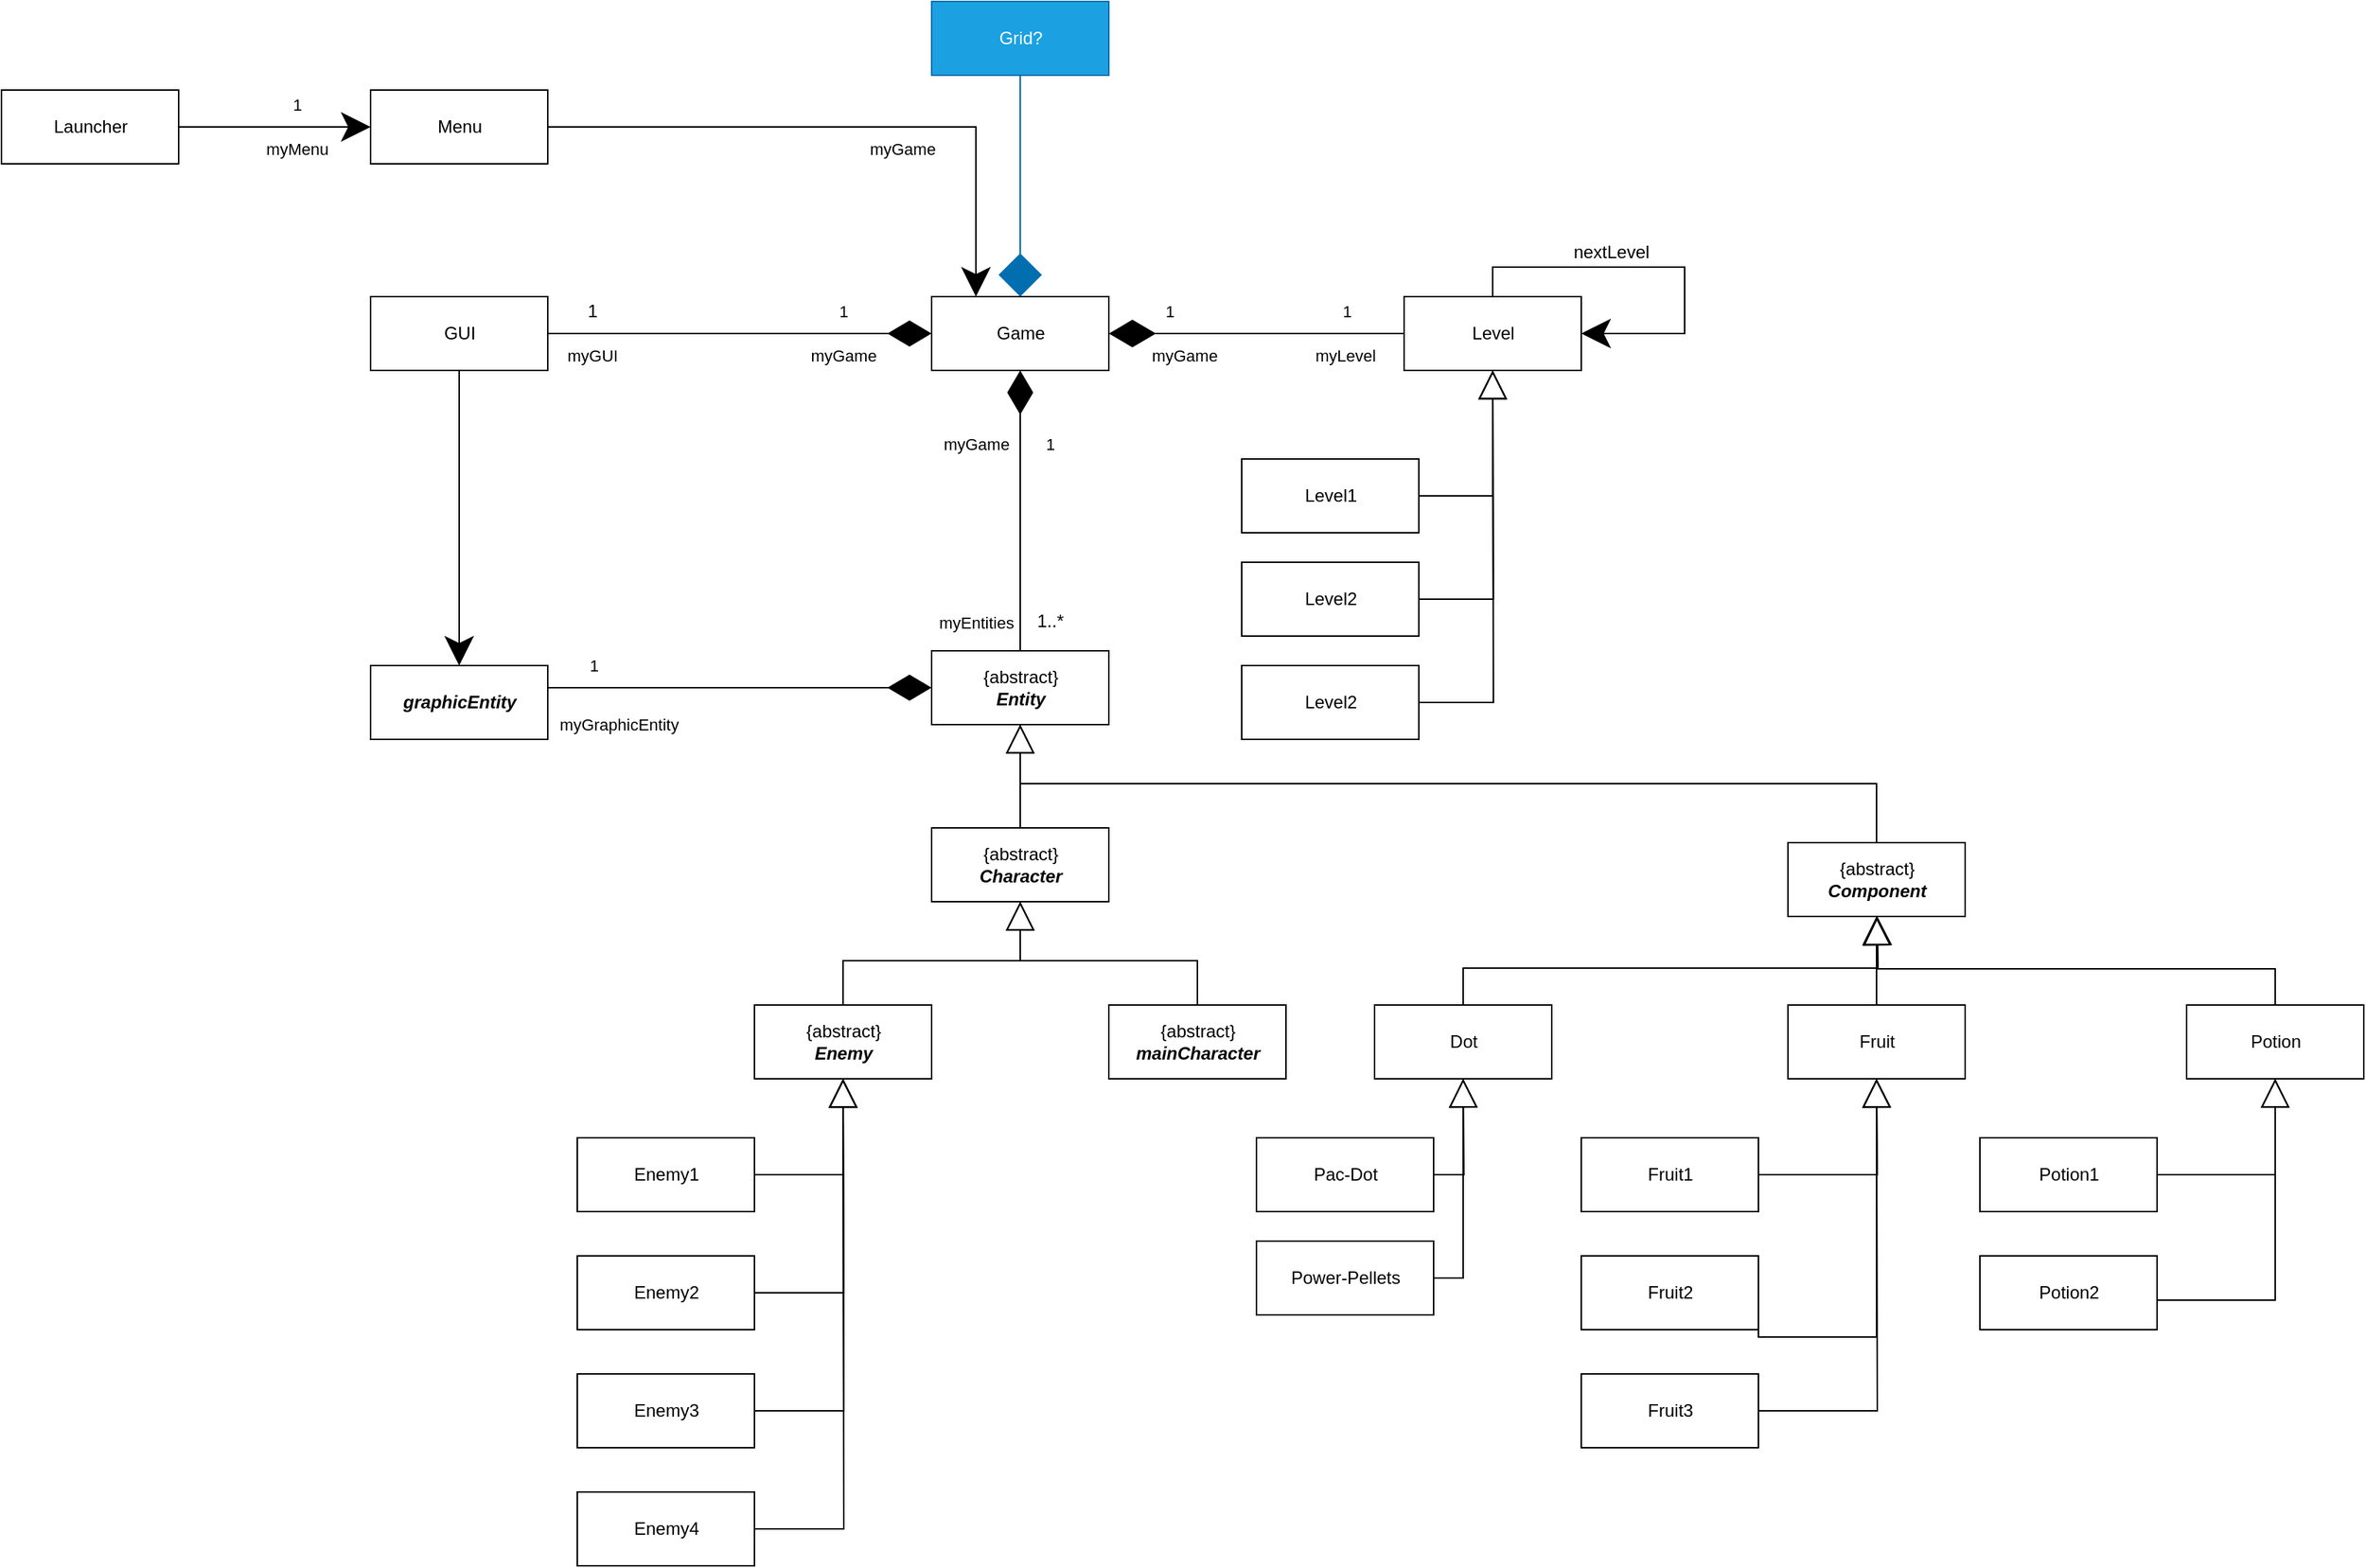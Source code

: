 <mxfile version="15.4.0" type="device"><diagram id="rgOtzaojxbTMPeI4ttVm" name="Page-2"><mxGraphModel dx="2031" dy="3389" grid="1" gridSize="10" guides="1" tooltips="1" connect="1" arrows="1" fold="1" page="1" pageScale="1" pageWidth="850" pageHeight="1100" math="0" shadow="0"><root><mxCell id="AG3XUpu-7I9JmcjuGgwK-0"/><mxCell id="AG3XUpu-7I9JmcjuGgwK-1" parent="AG3XUpu-7I9JmcjuGgwK-0"/><mxCell id="0a0UYF7ZRbAUjeiK1ORL-1" style="edgeStyle=orthogonalEdgeStyle;rounded=0;orthogonalLoop=1;jettySize=auto;html=1;exitX=1;exitY=0.5;exitDx=0;exitDy=0;entryX=0.5;entryY=1;entryDx=0;entryDy=0;endArrow=block;endFill=0;startSize=15;endSize=17;" edge="1" parent="AG3XUpu-7I9JmcjuGgwK-1" source="L0cIFT9YZFu0lG78fWCX-1" target="L0cIFT9YZFu0lG78fWCX-10"><mxGeometry relative="1" as="geometry"/></mxCell><mxCell id="L0cIFT9YZFu0lG78fWCX-1" value="Enemy1" style="html=1;" vertex="1" parent="AG3XUpu-7I9JmcjuGgwK-1"><mxGeometry x="1020" y="-480" width="120" height="50" as="geometry"/></mxCell><mxCell id="0a0UYF7ZRbAUjeiK1ORL-2" style="edgeStyle=orthogonalEdgeStyle;rounded=0;orthogonalLoop=1;jettySize=auto;html=1;exitX=1;exitY=0.5;exitDx=0;exitDy=0;endArrow=block;endFill=0;startSize=15;endSize=17;" edge="1" parent="AG3XUpu-7I9JmcjuGgwK-1" source="L0cIFT9YZFu0lG78fWCX-2"><mxGeometry relative="1" as="geometry"><mxPoint x="1200" y="-520" as="targetPoint"/></mxGeometry></mxCell><mxCell id="L0cIFT9YZFu0lG78fWCX-2" value="Enemy2" style="html=1;" vertex="1" parent="AG3XUpu-7I9JmcjuGgwK-1"><mxGeometry x="1020" y="-400" width="120" height="50" as="geometry"/></mxCell><mxCell id="0a0UYF7ZRbAUjeiK1ORL-3" style="edgeStyle=orthogonalEdgeStyle;rounded=0;orthogonalLoop=1;jettySize=auto;html=1;exitX=1;exitY=0.5;exitDx=0;exitDy=0;endArrow=block;endFill=0;startSize=15;endSize=17;" edge="1" parent="AG3XUpu-7I9JmcjuGgwK-1" source="L0cIFT9YZFu0lG78fWCX-3"><mxGeometry relative="1" as="geometry"><mxPoint x="1200" y="-520" as="targetPoint"/></mxGeometry></mxCell><mxCell id="L0cIFT9YZFu0lG78fWCX-3" value="Enemy3" style="html=1;" vertex="1" parent="AG3XUpu-7I9JmcjuGgwK-1"><mxGeometry x="1020" y="-320" width="120" height="50" as="geometry"/></mxCell><mxCell id="0a0UYF7ZRbAUjeiK1ORL-4" style="edgeStyle=orthogonalEdgeStyle;rounded=0;orthogonalLoop=1;jettySize=auto;html=1;exitX=1;exitY=0.5;exitDx=0;exitDy=0;endArrow=block;endFill=0;startSize=15;endSize=17;" edge="1" parent="AG3XUpu-7I9JmcjuGgwK-1" source="L0cIFT9YZFu0lG78fWCX-4"><mxGeometry relative="1" as="geometry"><mxPoint x="1200" y="-520" as="targetPoint"/></mxGeometry></mxCell><mxCell id="L0cIFT9YZFu0lG78fWCX-4" value="Enemy4" style="html=1;" vertex="1" parent="AG3XUpu-7I9JmcjuGgwK-1"><mxGeometry x="1020" y="-240" width="120" height="50" as="geometry"/></mxCell><mxCell id="Bkps4aP8pu1sWz_GCWFU-3" style="edgeStyle=orthogonalEdgeStyle;rounded=0;orthogonalLoop=1;jettySize=auto;html=1;exitX=0.5;exitY=0;exitDx=0;exitDy=0;entryX=0.5;entryY=1;entryDx=0;entryDy=0;endArrow=block;endFill=0;startSize=15;endSize=17;" edge="1" parent="AG3XUpu-7I9JmcjuGgwK-1" source="L0cIFT9YZFu0lG78fWCX-10" target="L0cIFT9YZFu0lG78fWCX-13"><mxGeometry relative="1" as="geometry"/></mxCell><mxCell id="L0cIFT9YZFu0lG78fWCX-10" value="&lt;span&gt;{abstract}&lt;/span&gt;&lt;br&gt;&lt;b&gt;&lt;i&gt;Enemy&lt;/i&gt;&lt;/b&gt;" style="html=1;" vertex="1" parent="AG3XUpu-7I9JmcjuGgwK-1"><mxGeometry x="1140" y="-570" width="120" height="50" as="geometry"/></mxCell><mxCell id="0a0UYF7ZRbAUjeiK1ORL-6" style="edgeStyle=orthogonalEdgeStyle;rounded=0;orthogonalLoop=1;jettySize=auto;html=1;exitX=0.5;exitY=0;exitDx=0;exitDy=0;entryX=0.5;entryY=1;entryDx=0;entryDy=0;endArrow=block;endFill=0;startSize=15;endSize=17;" edge="1" parent="AG3XUpu-7I9JmcjuGgwK-1" source="L0cIFT9YZFu0lG78fWCX-13" target="0a0UYF7ZRbAUjeiK1ORL-5"><mxGeometry relative="1" as="geometry"/></mxCell><mxCell id="L0cIFT9YZFu0lG78fWCX-13" value="&lt;span&gt;{abstract}&lt;/span&gt;&lt;br&gt;&lt;b&gt;&lt;i&gt;Character&lt;/i&gt;&lt;/b&gt;" style="html=1;" vertex="1" parent="AG3XUpu-7I9JmcjuGgwK-1"><mxGeometry x="1260" y="-690" width="120" height="50" as="geometry"/></mxCell><mxCell id="0a0UYF7ZRbAUjeiK1ORL-0" style="edgeStyle=orthogonalEdgeStyle;rounded=0;orthogonalLoop=1;jettySize=auto;html=1;exitX=0.5;exitY=0;exitDx=0;exitDy=0;entryX=0.5;entryY=1;entryDx=0;entryDy=0;endArrow=block;endFill=0;startSize=15;endSize=17;" edge="1" parent="AG3XUpu-7I9JmcjuGgwK-1" source="Bkps4aP8pu1sWz_GCWFU-4" target="L0cIFT9YZFu0lG78fWCX-13"><mxGeometry relative="1" as="geometry"/></mxCell><mxCell id="Bkps4aP8pu1sWz_GCWFU-4" value="&lt;span&gt;{abstract}&lt;/span&gt;&lt;br&gt;&lt;b&gt;&lt;i&gt;mainCharacter&lt;/i&gt;&lt;/b&gt;" style="html=1;" vertex="1" parent="AG3XUpu-7I9JmcjuGgwK-1"><mxGeometry x="1380" y="-570" width="120" height="50" as="geometry"/></mxCell><mxCell id="0a0UYF7ZRbAUjeiK1ORL-8" value="myGraphicEntity" style="edgeStyle=orthogonalEdgeStyle;rounded=0;orthogonalLoop=1;jettySize=auto;html=1;exitX=0;exitY=0.5;exitDx=0;exitDy=0;entryX=1;entryY=0.5;entryDx=0;entryDy=0;endArrow=none;endFill=0;startSize=27;endSize=17;startArrow=diamondThin;startFill=1;" edge="1" parent="AG3XUpu-7I9JmcjuGgwK-1" source="0a0UYF7ZRbAUjeiK1ORL-5" target="0a0UYF7ZRbAUjeiK1ORL-7"><mxGeometry x="0.571" y="25" relative="1" as="geometry"><Array as="points"><mxPoint x="1190" y="-785"/><mxPoint x="1190" y="-785"/></Array><mxPoint as="offset"/></mxGeometry></mxCell><mxCell id="W7SoHMLFnVUkdS3oGqv3-13" value="1" style="edgeLabel;html=1;align=center;verticalAlign=middle;resizable=0;points=[];" vertex="1" connectable="0" parent="0a0UYF7ZRbAUjeiK1ORL-8"><mxGeometry x="-0.237" y="-1" relative="1" as="geometry"><mxPoint x="-126" y="-14" as="offset"/></mxGeometry></mxCell><mxCell id="0a0UYF7ZRbAUjeiK1ORL-5" value="&lt;span&gt;{abstract}&lt;/span&gt;&lt;br&gt;&lt;b&gt;&lt;i&gt;Entity&lt;/i&gt;&lt;/b&gt;" style="html=1;" vertex="1" parent="AG3XUpu-7I9JmcjuGgwK-1"><mxGeometry x="1260" y="-810" width="120" height="50" as="geometry"/></mxCell><mxCell id="0a0UYF7ZRbAUjeiK1ORL-7" value="&lt;b&gt;&lt;i&gt;graphicEntity&lt;/i&gt;&lt;/b&gt;" style="html=1;" vertex="1" parent="AG3XUpu-7I9JmcjuGgwK-1"><mxGeometry x="880" y="-800" width="120" height="50" as="geometry"/></mxCell><mxCell id="Q4rocyL7DwM3-g-niJmC-16" style="edgeStyle=orthogonalEdgeStyle;rounded=0;orthogonalLoop=1;jettySize=auto;html=1;exitX=0.5;exitY=0;exitDx=0;exitDy=0;entryX=0.5;entryY=1;entryDx=0;entryDy=0;startArrow=none;startFill=0;endArrow=block;endFill=0;startSize=27;endSize=17;" edge="1" parent="AG3XUpu-7I9JmcjuGgwK-1" source="wFTmcgfSmPLVzTO9ovbo-0" target="0a0UYF7ZRbAUjeiK1ORL-5"><mxGeometry relative="1" as="geometry"><Array as="points"><mxPoint x="1900" y="-720"/><mxPoint x="1320" y="-720"/></Array></mxGeometry></mxCell><mxCell id="wFTmcgfSmPLVzTO9ovbo-0" value="&lt;span&gt;{abstract}&lt;/span&gt;&lt;br&gt;&lt;b&gt;&lt;i&gt;Component&lt;/i&gt;&lt;/b&gt;" style="html=1;" vertex="1" parent="AG3XUpu-7I9JmcjuGgwK-1"><mxGeometry x="1840" y="-680" width="120" height="50" as="geometry"/></mxCell><mxCell id="vFRJhOUbgkFMKnuOTbqZ-1" style="edgeStyle=orthogonalEdgeStyle;rounded=0;orthogonalLoop=1;jettySize=auto;html=1;exitX=0.5;exitY=0;exitDx=0;exitDy=0;entryX=0.5;entryY=1;entryDx=0;entryDy=0;startArrow=none;startFill=0;endArrow=block;endFill=0;startSize=27;endSize=17;" edge="1" parent="AG3XUpu-7I9JmcjuGgwK-1" source="vFRJhOUbgkFMKnuOTbqZ-0" target="wFTmcgfSmPLVzTO9ovbo-0"><mxGeometry relative="1" as="geometry"/></mxCell><mxCell id="vFRJhOUbgkFMKnuOTbqZ-0" value="Dot" style="html=1;" vertex="1" parent="AG3XUpu-7I9JmcjuGgwK-1"><mxGeometry x="1560" y="-570" width="120" height="50" as="geometry"/></mxCell><mxCell id="huBwAoOVG2MtFCifcwfo-1" style="edgeStyle=orthogonalEdgeStyle;rounded=0;orthogonalLoop=1;jettySize=auto;html=1;exitX=1;exitY=0.5;exitDx=0;exitDy=0;startArrow=none;startFill=0;endArrow=block;endFill=0;startSize=27;endSize=17;" edge="1" parent="AG3XUpu-7I9JmcjuGgwK-1" source="ZNioww9fQb5pBzmuXxrK-0"><mxGeometry relative="1" as="geometry"><mxPoint x="1620.0" y="-520.0" as="targetPoint"/></mxGeometry></mxCell><mxCell id="ZNioww9fQb5pBzmuXxrK-0" value="Pac-Dot" style="html=1;" vertex="1" parent="AG3XUpu-7I9JmcjuGgwK-1"><mxGeometry x="1480" y="-480" width="120" height="50" as="geometry"/></mxCell><mxCell id="jDWPFMVYlBgmgU843m5l-1" style="edgeStyle=orthogonalEdgeStyle;rounded=0;orthogonalLoop=1;jettySize=auto;html=1;exitX=1;exitY=0.5;exitDx=0;exitDy=0;entryX=0.5;entryY=1;entryDx=0;entryDy=0;startArrow=none;startFill=0;endArrow=block;endFill=0;startSize=27;endSize=17;" edge="1" parent="AG3XUpu-7I9JmcjuGgwK-1" source="jDWPFMVYlBgmgU843m5l-0" target="vFRJhOUbgkFMKnuOTbqZ-0"><mxGeometry relative="1" as="geometry"><Array as="points"><mxPoint x="1620" y="-385"/></Array></mxGeometry></mxCell><mxCell id="jDWPFMVYlBgmgU843m5l-0" value="Power-Pellets" style="html=1;" vertex="1" parent="AG3XUpu-7I9JmcjuGgwK-1"><mxGeometry x="1480" y="-410" width="120" height="50" as="geometry"/></mxCell><mxCell id="huBwAoOVG2MtFCifcwfo-3" style="edgeStyle=orthogonalEdgeStyle;rounded=0;orthogonalLoop=1;jettySize=auto;html=1;exitX=0.5;exitY=0;exitDx=0;exitDy=0;startArrow=none;startFill=0;endArrow=block;endFill=0;startSize=27;endSize=17;" edge="1" parent="AG3XUpu-7I9JmcjuGgwK-1" source="Q4rocyL7DwM3-g-niJmC-0"><mxGeometry relative="1" as="geometry"><mxPoint x="1900.529" y="-630.0" as="targetPoint"/></mxGeometry></mxCell><mxCell id="Q4rocyL7DwM3-g-niJmC-0" value="Fruit" style="html=1;" vertex="1" parent="AG3XUpu-7I9JmcjuGgwK-1"><mxGeometry x="1840" y="-570" width="120" height="50" as="geometry"/></mxCell><mxCell id="huBwAoOVG2MtFCifcwfo-4" style="edgeStyle=orthogonalEdgeStyle;rounded=0;orthogonalLoop=1;jettySize=auto;html=1;exitX=0.5;exitY=0;exitDx=0;exitDy=0;startArrow=none;startFill=0;endArrow=block;endFill=0;startSize=27;endSize=17;" edge="1" parent="AG3XUpu-7I9JmcjuGgwK-1" source="Q4rocyL7DwM3-g-niJmC-2"><mxGeometry relative="1" as="geometry"><mxPoint x="1900.0" y="-630.0" as="targetPoint"/></mxGeometry></mxCell><mxCell id="Q4rocyL7DwM3-g-niJmC-2" value="Potion" style="html=1;" vertex="1" parent="AG3XUpu-7I9JmcjuGgwK-1"><mxGeometry x="2110" y="-570" width="120" height="50" as="geometry"/></mxCell><mxCell id="Q4rocyL7DwM3-g-niJmC-7" style="edgeStyle=orthogonalEdgeStyle;rounded=0;orthogonalLoop=1;jettySize=auto;html=1;exitX=1;exitY=0.5;exitDx=0;exitDy=0;entryX=0.5;entryY=1;entryDx=0;entryDy=0;startArrow=none;startFill=0;endArrow=block;endFill=0;startSize=27;endSize=17;" edge="1" parent="AG3XUpu-7I9JmcjuGgwK-1" source="Q4rocyL7DwM3-g-niJmC-4" target="Q4rocyL7DwM3-g-niJmC-2"><mxGeometry relative="1" as="geometry"/></mxCell><mxCell id="Q4rocyL7DwM3-g-niJmC-4" value="Potion1" style="html=1;" vertex="1" parent="AG3XUpu-7I9JmcjuGgwK-1"><mxGeometry x="1970" y="-480" width="120" height="50" as="geometry"/></mxCell><mxCell id="Q4rocyL7DwM3-g-niJmC-6" style="edgeStyle=orthogonalEdgeStyle;rounded=0;orthogonalLoop=1;jettySize=auto;html=1;exitX=0.5;exitY=0;exitDx=0;exitDy=0;entryX=0.5;entryY=1;entryDx=0;entryDy=0;startArrow=none;startFill=0;endArrow=block;endFill=0;startSize=27;endSize=17;" edge="1" parent="AG3XUpu-7I9JmcjuGgwK-1" source="Q4rocyL7DwM3-g-niJmC-5" target="Q4rocyL7DwM3-g-niJmC-2"><mxGeometry relative="1" as="geometry"><Array as="points"><mxPoint x="2170" y="-370"/></Array></mxGeometry></mxCell><mxCell id="Q4rocyL7DwM3-g-niJmC-5" value="Potion2" style="html=1;" vertex="1" parent="AG3XUpu-7I9JmcjuGgwK-1"><mxGeometry x="1970" y="-400" width="120" height="50" as="geometry"/></mxCell><mxCell id="Q4rocyL7DwM3-g-niJmC-14" style="edgeStyle=orthogonalEdgeStyle;rounded=0;orthogonalLoop=1;jettySize=auto;html=1;exitX=1;exitY=0.5;exitDx=0;exitDy=0;startArrow=none;startFill=0;endArrow=block;endFill=0;startSize=27;endSize=17;" edge="1" parent="AG3XUpu-7I9JmcjuGgwK-1" source="Q4rocyL7DwM3-g-niJmC-10"><mxGeometry relative="1" as="geometry"><mxPoint x="1900" y="-520" as="targetPoint"/></mxGeometry></mxCell><mxCell id="Q4rocyL7DwM3-g-niJmC-10" value="Fruit1" style="html=1;" vertex="1" parent="AG3XUpu-7I9JmcjuGgwK-1"><mxGeometry x="1700" y="-480" width="120" height="50" as="geometry"/></mxCell><mxCell id="Q4rocyL7DwM3-g-niJmC-13" style="edgeStyle=orthogonalEdgeStyle;rounded=0;orthogonalLoop=1;jettySize=auto;html=1;exitX=1;exitY=0.5;exitDx=0;exitDy=0;entryX=0.5;entryY=1;entryDx=0;entryDy=0;startArrow=none;startFill=0;endArrow=block;endFill=0;startSize=27;endSize=17;" edge="1" parent="AG3XUpu-7I9JmcjuGgwK-1" source="Q4rocyL7DwM3-g-niJmC-11" target="Q4rocyL7DwM3-g-niJmC-0"><mxGeometry relative="1" as="geometry"><Array as="points"><mxPoint x="1900" y="-345"/></Array></mxGeometry></mxCell><mxCell id="Q4rocyL7DwM3-g-niJmC-11" value="Fruit2" style="html=1;" vertex="1" parent="AG3XUpu-7I9JmcjuGgwK-1"><mxGeometry x="1700" y="-400" width="120" height="50" as="geometry"/></mxCell><mxCell id="huBwAoOVG2MtFCifcwfo-2" style="edgeStyle=orthogonalEdgeStyle;rounded=0;orthogonalLoop=1;jettySize=auto;html=1;exitX=1;exitY=0.5;exitDx=0;exitDy=0;startArrow=none;startFill=0;endArrow=block;endFill=0;startSize=27;endSize=17;" edge="1" parent="AG3XUpu-7I9JmcjuGgwK-1" source="Q4rocyL7DwM3-g-niJmC-12"><mxGeometry relative="1" as="geometry"><mxPoint x="1900.0" y="-520.0" as="targetPoint"/></mxGeometry></mxCell><mxCell id="Q4rocyL7DwM3-g-niJmC-12" value="Fruit3" style="html=1;" vertex="1" parent="AG3XUpu-7I9JmcjuGgwK-1"><mxGeometry x="1700" y="-320" width="120" height="50" as="geometry"/></mxCell><mxCell id="Q4rocyL7DwM3-g-niJmC-19" value="myGame" style="edgeStyle=orthogonalEdgeStyle;rounded=0;orthogonalLoop=1;jettySize=auto;html=1;exitX=0.5;exitY=1;exitDx=0;exitDy=0;entryX=0.5;entryY=0;entryDx=0;entryDy=0;startArrow=diamondThin;startFill=1;endArrow=none;endFill=0;startSize=27;endSize=17;" edge="1" parent="AG3XUpu-7I9JmcjuGgwK-1" source="Q4rocyL7DwM3-g-niJmC-18" target="0a0UYF7ZRbAUjeiK1ORL-5"><mxGeometry x="-0.474" y="-30" relative="1" as="geometry"><Array as="points"><mxPoint x="1320" y="-940"/><mxPoint x="1320" y="-940"/></Array><mxPoint as="offset"/></mxGeometry></mxCell><mxCell id="Q4rocyL7DwM3-g-niJmC-24" value="myEntities" style="edgeLabel;html=1;align=center;verticalAlign=middle;resizable=0;points=[];" vertex="1" connectable="0" parent="Q4rocyL7DwM3-g-niJmC-19"><mxGeometry x="0.24" y="-1" relative="1" as="geometry"><mxPoint x="-29" y="53" as="offset"/></mxGeometry></mxCell><mxCell id="W7SoHMLFnVUkdS3oGqv3-8" value="1" style="edgeLabel;html=1;align=center;verticalAlign=middle;resizable=0;points=[];" vertex="1" connectable="0" parent="Q4rocyL7DwM3-g-niJmC-19"><mxGeometry x="-0.19" y="-3" relative="1" as="geometry"><mxPoint x="23" y="-27" as="offset"/></mxGeometry></mxCell><mxCell id="Q4rocyL7DwM3-g-niJmC-23" value="myGame" style="edgeStyle=orthogonalEdgeStyle;rounded=0;orthogonalLoop=1;jettySize=auto;html=1;exitX=0;exitY=0.5;exitDx=0;exitDy=0;entryX=1;entryY=0.5;entryDx=0;entryDy=0;startArrow=diamondThin;startFill=1;endArrow=none;endFill=0;startSize=27;endSize=17;" edge="1" parent="AG3XUpu-7I9JmcjuGgwK-1" source="Q4rocyL7DwM3-g-niJmC-18" target="Q4rocyL7DwM3-g-niJmC-21"><mxGeometry x="-0.538" y="15" relative="1" as="geometry"><mxPoint as="offset"/></mxGeometry></mxCell><mxCell id="Q4rocyL7DwM3-g-niJmC-27" value="myGUI" style="edgeLabel;html=1;align=center;verticalAlign=middle;resizable=0;points=[];" vertex="1" connectable="0" parent="Q4rocyL7DwM3-g-niJmC-23"><mxGeometry x="0.795" y="1" relative="1" as="geometry"><mxPoint x="3" y="14" as="offset"/></mxGeometry></mxCell><mxCell id="LZcJKgKuKhVQekPtUtns-1" value="1" style="edgeLabel;html=1;align=center;verticalAlign=middle;resizable=0;points=[];" vertex="1" connectable="0" parent="Q4rocyL7DwM3-g-niJmC-23"><mxGeometry x="0.169" y="3" relative="1" as="geometry"><mxPoint x="92" y="-18" as="offset"/></mxGeometry></mxCell><mxCell id="W7SoHMLFnVUkdS3oGqv3-0" style="edgeStyle=orthogonalEdgeStyle;rounded=0;orthogonalLoop=1;jettySize=auto;html=1;exitX=0.5;exitY=0;exitDx=0;exitDy=0;startArrow=diamond;startFill=1;endArrow=none;endFill=0;startSize=27;endSize=17;sourcePerimeterSpacing=6;targetPerimeterSpacing=6;strokeWidth=1;entryX=0.5;entryY=1;entryDx=0;entryDy=0;fillColor=#1ba1e2;strokeColor=#006EAF;" edge="1" parent="AG3XUpu-7I9JmcjuGgwK-1" source="Q4rocyL7DwM3-g-niJmC-18" target="W7SoHMLFnVUkdS3oGqv3-2"><mxGeometry relative="1" as="geometry"><mxPoint x="1321" y="-1200" as="targetPoint"/></mxGeometry></mxCell><mxCell id="Q4rocyL7DwM3-g-niJmC-18" value="Game" style="html=1;" vertex="1" parent="AG3XUpu-7I9JmcjuGgwK-1"><mxGeometry x="1260" y="-1050" width="120" height="50" as="geometry"/></mxCell><mxCell id="Q4rocyL7DwM3-g-niJmC-20" value="1..*" style="text;html=1;align=center;verticalAlign=middle;resizable=0;points=[];autosize=1;strokeColor=none;fillColor=none;" vertex="1" parent="AG3XUpu-7I9JmcjuGgwK-1"><mxGeometry x="1325" y="-840" width="30" height="20" as="geometry"/></mxCell><mxCell id="W7SoHMLFnVUkdS3oGqv3-1" style="edgeStyle=orthogonalEdgeStyle;rounded=0;orthogonalLoop=1;jettySize=auto;html=1;exitX=0.5;exitY=1;exitDx=0;exitDy=0;entryX=0.5;entryY=0;entryDx=0;entryDy=0;startArrow=none;startFill=0;endArrow=classic;endFill=1;startSize=27;endSize=17;sourcePerimeterSpacing=6;targetPerimeterSpacing=6;strokeWidth=1;" edge="1" parent="AG3XUpu-7I9JmcjuGgwK-1" source="Q4rocyL7DwM3-g-niJmC-21" target="0a0UYF7ZRbAUjeiK1ORL-7"><mxGeometry relative="1" as="geometry"/></mxCell><mxCell id="Q4rocyL7DwM3-g-niJmC-21" value="GUI" style="html=1;" vertex="1" parent="AG3XUpu-7I9JmcjuGgwK-1"><mxGeometry x="880" y="-1050" width="120" height="50" as="geometry"/></mxCell><mxCell id="Q4rocyL7DwM3-g-niJmC-25" value="1" style="text;html=1;align=center;verticalAlign=middle;resizable=0;points=[];autosize=1;strokeColor=none;fillColor=none;" vertex="1" parent="AG3XUpu-7I9JmcjuGgwK-1"><mxGeometry x="1020" y="-1050" width="20" height="20" as="geometry"/></mxCell><mxCell id="NF5z4r2F1H-sk83DPwwI-8" value="myGame" style="edgeStyle=orthogonalEdgeStyle;rounded=0;orthogonalLoop=1;jettySize=auto;html=1;exitX=0;exitY=0.5;exitDx=0;exitDy=0;entryX=1;entryY=0.5;entryDx=0;entryDy=0;startArrow=none;startFill=0;endArrow=diamondThin;endFill=1;startSize=27;endSize=29;strokeWidth=1;sourcePerimeterSpacing=6;targetPerimeterSpacing=6;" edge="1" parent="AG3XUpu-7I9JmcjuGgwK-1" source="NF5z4r2F1H-sk83DPwwI-0" target="Q4rocyL7DwM3-g-niJmC-18"><mxGeometry x="0.5" y="15" relative="1" as="geometry"><mxPoint x="1" as="offset"/></mxGeometry></mxCell><mxCell id="W7SoHMLFnVUkdS3oGqv3-10" value="1" style="edgeLabel;html=1;align=center;verticalAlign=middle;resizable=0;points=[];" vertex="1" connectable="0" parent="NF5z4r2F1H-sk83DPwwI-8"><mxGeometry x="-0.194" y="-3" relative="1" as="geometry"><mxPoint x="-79" y="-12" as="offset"/></mxGeometry></mxCell><mxCell id="W7SoHMLFnVUkdS3oGqv3-11" value="myLevel" style="edgeLabel;html=1;align=center;verticalAlign=middle;resizable=0;points=[];" vertex="1" connectable="0" parent="NF5z4r2F1H-sk83DPwwI-8"><mxGeometry x="-0.652" y="-1" relative="1" as="geometry"><mxPoint x="-5" y="16" as="offset"/></mxGeometry></mxCell><mxCell id="W7SoHMLFnVUkdS3oGqv3-12" value="1" style="edgeLabel;html=1;align=center;verticalAlign=middle;resizable=0;points=[];" vertex="1" connectable="0" parent="NF5z4r2F1H-sk83DPwwI-8"><mxGeometry x="-0.146" y="-2" relative="1" as="geometry"><mxPoint x="46" y="-13" as="offset"/></mxGeometry></mxCell><mxCell id="NF5z4r2F1H-sk83DPwwI-0" value="Level" style="html=1;" vertex="1" parent="AG3XUpu-7I9JmcjuGgwK-1"><mxGeometry x="1580" y="-1050" width="120" height="50" as="geometry"/></mxCell><mxCell id="NF5z4r2F1H-sk83DPwwI-3" style="edgeStyle=orthogonalEdgeStyle;rounded=0;orthogonalLoop=1;jettySize=auto;html=1;exitX=1;exitY=0.5;exitDx=0;exitDy=0;entryX=0.5;entryY=1;entryDx=0;entryDy=0;startArrow=none;startFill=0;endArrow=block;endFill=0;startSize=27;endSize=17;" edge="1" parent="AG3XUpu-7I9JmcjuGgwK-1" source="NF5z4r2F1H-sk83DPwwI-1" target="NF5z4r2F1H-sk83DPwwI-0"><mxGeometry relative="1" as="geometry"/></mxCell><mxCell id="NF5z4r2F1H-sk83DPwwI-1" value="Level1" style="html=1;" vertex="1" parent="AG3XUpu-7I9JmcjuGgwK-1"><mxGeometry x="1470" y="-940" width="120" height="50" as="geometry"/></mxCell><mxCell id="NF5z4r2F1H-sk83DPwwI-4" style="edgeStyle=orthogonalEdgeStyle;rounded=0;orthogonalLoop=1;jettySize=auto;html=1;exitX=1;exitY=0.5;exitDx=0;exitDy=0;startArrow=none;startFill=0;endArrow=block;endFill=0;startSize=27;endSize=17;" edge="1" parent="AG3XUpu-7I9JmcjuGgwK-1" source="NF5z4r2F1H-sk83DPwwI-2"><mxGeometry relative="1" as="geometry"><mxPoint x="1640.0" y="-1000" as="targetPoint"/></mxGeometry></mxCell><mxCell id="NF5z4r2F1H-sk83DPwwI-2" value="Level2" style="html=1;" vertex="1" parent="AG3XUpu-7I9JmcjuGgwK-1"><mxGeometry x="1470" y="-870" width="120" height="50" as="geometry"/></mxCell><mxCell id="NF5z4r2F1H-sk83DPwwI-6" style="edgeStyle=orthogonalEdgeStyle;rounded=0;orthogonalLoop=1;jettySize=auto;html=1;exitX=0.5;exitY=0;exitDx=0;exitDy=0;entryX=1;entryY=0.5;entryDx=0;entryDy=0;startArrow=none;startFill=0;endArrow=classic;endFill=1;startSize=27;endSize=17;" edge="1" parent="AG3XUpu-7I9JmcjuGgwK-1" source="NF5z4r2F1H-sk83DPwwI-0" target="NF5z4r2F1H-sk83DPwwI-0"><mxGeometry relative="1" as="geometry"><Array as="points"><mxPoint x="1640" y="-1070"/><mxPoint x="1770" y="-1070"/><mxPoint x="1770" y="-1025"/></Array></mxGeometry></mxCell><mxCell id="NF5z4r2F1H-sk83DPwwI-7" value="nextLevel" style="text;html=1;align=center;verticalAlign=middle;resizable=0;points=[];autosize=1;strokeColor=none;fillColor=none;" vertex="1" parent="AG3XUpu-7I9JmcjuGgwK-1"><mxGeometry x="1685" y="-1090" width="70" height="20" as="geometry"/></mxCell><mxCell id="W7SoHMLFnVUkdS3oGqv3-3" style="edgeStyle=orthogonalEdgeStyle;rounded=0;orthogonalLoop=1;jettySize=auto;html=1;exitX=1;exitY=0.5;exitDx=0;exitDy=0;startArrow=none;startFill=0;endArrow=block;endFill=0;startSize=27;endSize=17;sourcePerimeterSpacing=6;targetPerimeterSpacing=6;strokeWidth=1;" edge="1" parent="AG3XUpu-7I9JmcjuGgwK-1" source="NF5z4r2F1H-sk83DPwwI-9"><mxGeometry relative="1" as="geometry"><mxPoint x="1640" y="-1000.0" as="targetPoint"/></mxGeometry></mxCell><mxCell id="NF5z4r2F1H-sk83DPwwI-9" value="Level2" style="html=1;" vertex="1" parent="AG3XUpu-7I9JmcjuGgwK-1"><mxGeometry x="1470" y="-800" width="120" height="50" as="geometry"/></mxCell><mxCell id="W7SoHMLFnVUkdS3oGqv3-2" value="Grid?" style="html=1;fillColor=#1ba1e2;strokeColor=#006EAF;fontColor=#ffffff;" vertex="1" parent="AG3XUpu-7I9JmcjuGgwK-1"><mxGeometry x="1260" y="-1250" width="120" height="50" as="geometry"/></mxCell><mxCell id="LZcJKgKuKhVQekPtUtns-7" style="edgeStyle=orthogonalEdgeStyle;rounded=0;orthogonalLoop=1;jettySize=auto;html=1;exitX=1;exitY=0.5;exitDx=0;exitDy=0;entryX=0.25;entryY=0;entryDx=0;entryDy=0;startArrow=none;startFill=0;endArrow=classic;endFill=1;startSize=27;endSize=17;sourcePerimeterSpacing=6;targetPerimeterSpacing=6;strokeWidth=1;" edge="1" parent="AG3XUpu-7I9JmcjuGgwK-1" source="LZcJKgKuKhVQekPtUtns-0" target="Q4rocyL7DwM3-g-niJmC-18"><mxGeometry relative="1" as="geometry"/></mxCell><mxCell id="LZcJKgKuKhVQekPtUtns-10" value="myGame" style="edgeLabel;html=1;align=center;verticalAlign=middle;resizable=0;points=[];" vertex="1" connectable="0" parent="LZcJKgKuKhVQekPtUtns-7"><mxGeometry x="-0.185" y="-4" relative="1" as="geometry"><mxPoint x="75" y="11" as="offset"/></mxGeometry></mxCell><mxCell id="LZcJKgKuKhVQekPtUtns-0" value="Menu" style="html=1;" vertex="1" parent="AG3XUpu-7I9JmcjuGgwK-1"><mxGeometry x="880" y="-1190" width="120" height="50" as="geometry"/></mxCell><mxCell id="LZcJKgKuKhVQekPtUtns-5" style="edgeStyle=orthogonalEdgeStyle;rounded=0;orthogonalLoop=1;jettySize=auto;html=1;exitX=1;exitY=0.5;exitDx=0;exitDy=0;entryX=0;entryY=0.5;entryDx=0;entryDy=0;startArrow=none;startFill=0;endArrow=classic;endFill=1;startSize=27;endSize=17;sourcePerimeterSpacing=6;targetPerimeterSpacing=6;strokeWidth=1;" edge="1" parent="AG3XUpu-7I9JmcjuGgwK-1" source="LZcJKgKuKhVQekPtUtns-2" target="LZcJKgKuKhVQekPtUtns-0"><mxGeometry relative="1" as="geometry"/></mxCell><mxCell id="LZcJKgKuKhVQekPtUtns-8" value="myMenu" style="edgeLabel;html=1;align=center;verticalAlign=middle;resizable=0;points=[];" vertex="1" connectable="0" parent="LZcJKgKuKhVQekPtUtns-5"><mxGeometry x="0.231" y="2" relative="1" as="geometry"><mxPoint y="17" as="offset"/></mxGeometry></mxCell><mxCell id="LZcJKgKuKhVQekPtUtns-9" value="1" style="edgeLabel;html=1;align=center;verticalAlign=middle;resizable=0;points=[];" vertex="1" connectable="0" parent="LZcJKgKuKhVQekPtUtns-5"><mxGeometry x="-0.308" y="1" relative="1" as="geometry"><mxPoint x="35" y="-14" as="offset"/></mxGeometry></mxCell><mxCell id="LZcJKgKuKhVQekPtUtns-2" value="Launcher" style="html=1;" vertex="1" parent="AG3XUpu-7I9JmcjuGgwK-1"><mxGeometry x="630" y="-1190" width="120" height="50" as="geometry"/></mxCell></root></mxGraphModel></diagram></mxfile>